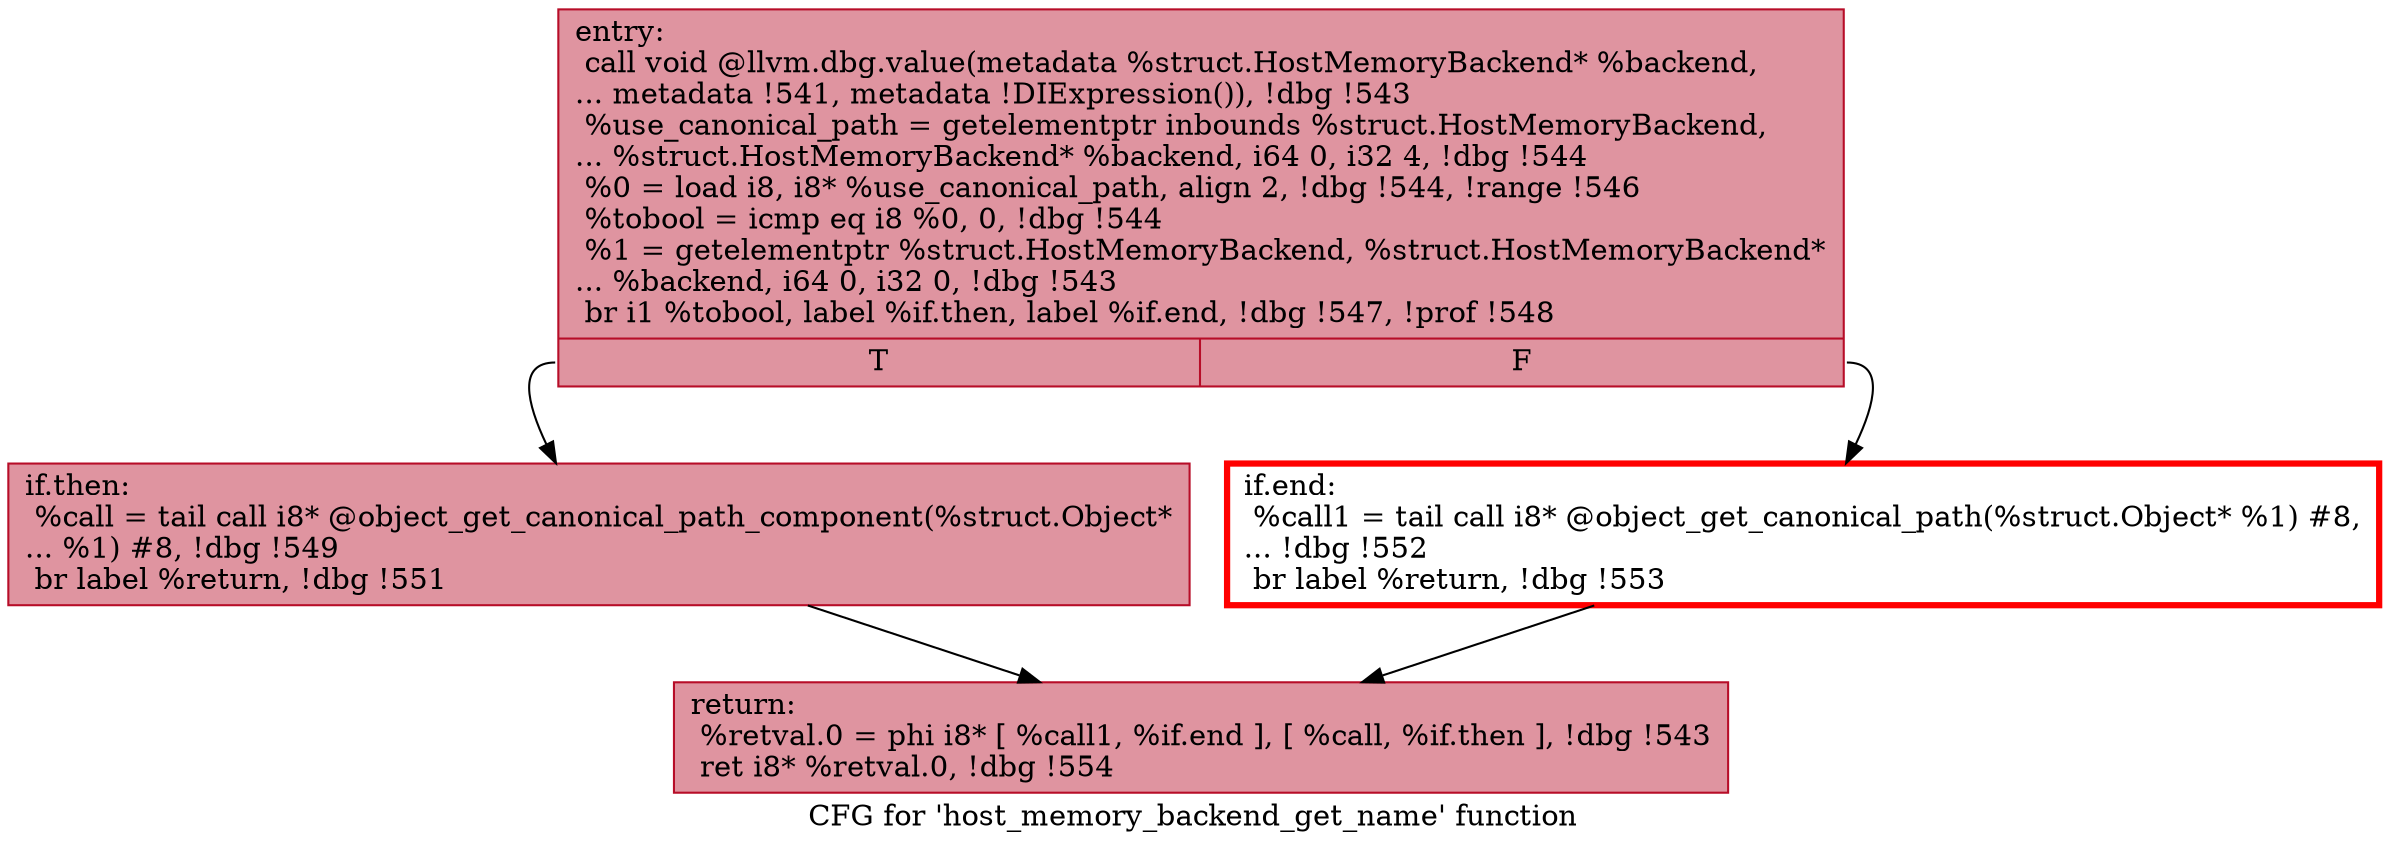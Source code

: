 digraph "CFG for 'host_memory_backend_get_name' function" {
	label="CFG for 'host_memory_backend_get_name' function";

	Node0x562907a07e70 [shape=record,color="#b70d28ff", style=filled, fillcolor="#b70d2870",label="{entry:\l  call void @llvm.dbg.value(metadata %struct.HostMemoryBackend* %backend,\l... metadata !541, metadata !DIExpression()), !dbg !543\l  %use_canonical_path = getelementptr inbounds %struct.HostMemoryBackend,\l... %struct.HostMemoryBackend* %backend, i64 0, i32 4, !dbg !544\l  %0 = load i8, i8* %use_canonical_path, align 2, !dbg !544, !range !546\l  %tobool = icmp eq i8 %0, 0, !dbg !544\l  %1 = getelementptr %struct.HostMemoryBackend, %struct.HostMemoryBackend*\l... %backend, i64 0, i32 0, !dbg !543\l  br i1 %tobool, label %if.then, label %if.end, !dbg !547, !prof !548\l|{<s0>T|<s1>F}}"];
	Node0x562907a07e70:s0 -> Node0x562907a2d380;
	Node0x562907a07e70:s1 -> Node0x562907a39ed0;
	Node0x562907a2d380 [shape=record,color="#b70d28ff", style=filled, fillcolor="#b70d2870",label="{if.then:                                          \l  %call = tail call i8* @object_get_canonical_path_component(%struct.Object*\l... %1) #8, !dbg !549\l  br label %return, !dbg !551\l}"];
	Node0x562907a2d380 -> Node0x562907a1adb0;
	Node0x562907a39ed0 [shape=record,penwidth=3.0, color="red",label="{if.end:                                           \l  %call1 = tail call i8* @object_get_canonical_path(%struct.Object* %1) #8,\l... !dbg !552\l  br label %return, !dbg !553\l}"];
	Node0x562907a39ed0 -> Node0x562907a1adb0;
	Node0x562907a1adb0 [shape=record,color="#b70d28ff", style=filled, fillcolor="#b70d2870",label="{return:                                           \l  %retval.0 = phi i8* [ %call1, %if.end ], [ %call, %if.then ], !dbg !543\l  ret i8* %retval.0, !dbg !554\l}"];
}
